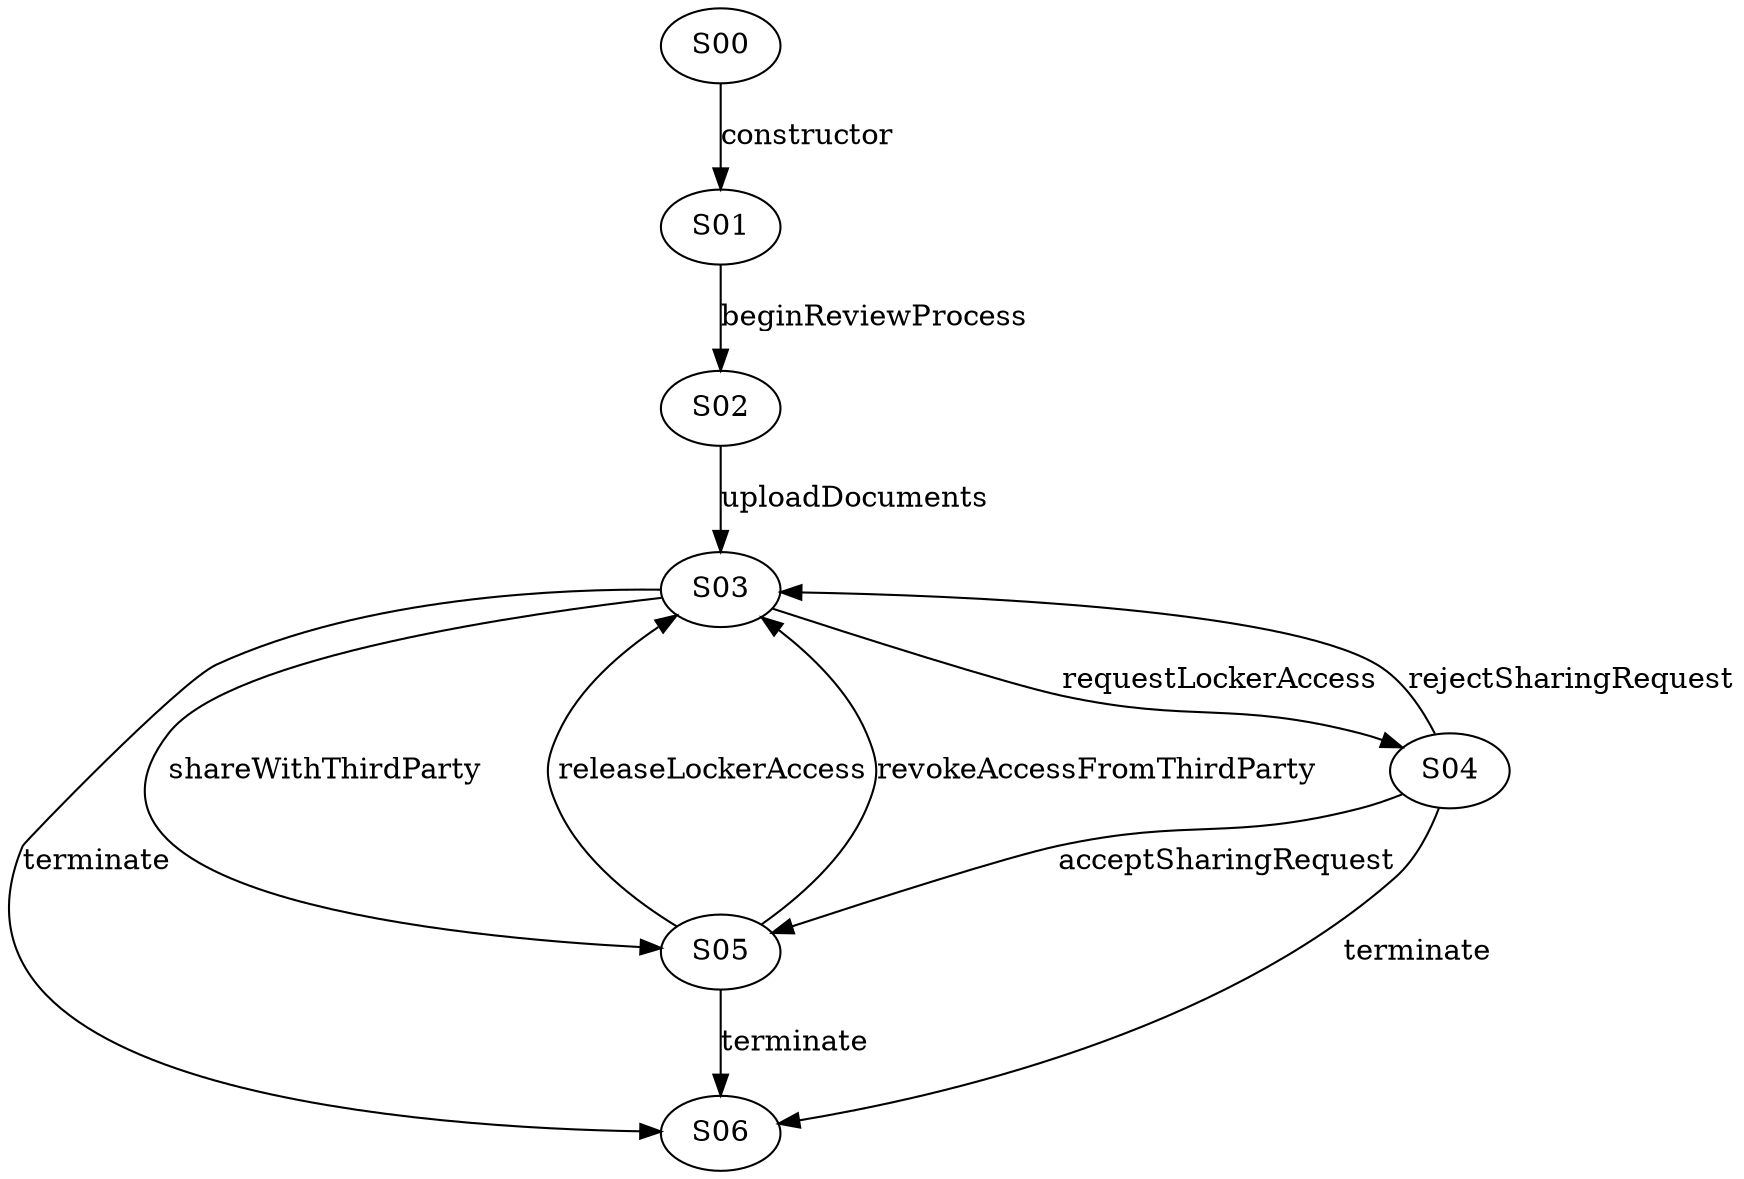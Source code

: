 digraph {

S00->S01 [label="constructor", style="", color="black"]
S01->S02 [label="beginReviewProcess", style="", color="black"]
S02->S03 [label="uploadDocuments", style="", color="black"]
S03->S05 [label="shareWithThirdParty", style="", color="black"]
S03->S04 [label="requestLockerAccess", style="", color="black"]
S05->S03 [label="releaseLockerAccess", style="", color="black"]
S05->S03 [label="revokeAccessFromThirdParty", style="", color="black"]
S03->S06 [label="terminate", style="", color="black"]
S04->S06 [label="terminate", style="", color="black"]
S05->S06 [label="terminate", style="", color="black"]
S04->S05 [label="acceptSharingRequest", style="", color="black"]
S04->S03 [label="rejectSharingRequest", style="", color="black"]
}